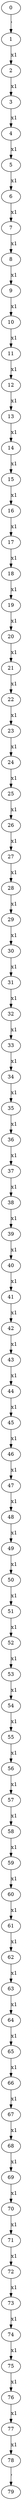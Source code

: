 digraph G {
0;1;2;3;4;5;6;7;8;9;10;11;12;13;14;15;16;17;18;19;20;21;22;23;24;25;26;27;28;29;30;31;32;33;34;35;36;37;38;39;40;41;42;43;44;45;46;47;48;49;50;51;52;53;54;55;56;57;58;59;60;61;62;63;64;65;66;67;68;69;70;71;72;73;74;75;76;77;78;79;
0 -> 1 [label="'"]1 -> 2 [label="x1"];
2 -> 3 [label="x1"];
3 -> 4 [label="x1"];
4 -> 5 [label="x1"];
5 -> 6 [label="x1"];
6 -> 7 [label="x1"];
7 -> 8 [label="x1"];
8 -> 9 [label="x1"];
9 -> 10 [label="x1"];
10 -> 11 [label="x1"];
11 -> 12 [label="x1"];
12 -> 13 [label="x1"];
13 -> 14 [label="x1"];
14 -> 15 [label="x1"];
15 -> 16 [label="x1"];
16 -> 17 [label="x1"];
17 -> 18 [label="x1"];
18 -> 19 [label="x1"];
19 -> 20 [label="x1"];
20 -> 21 [label="x1"];
21 -> 22 [label="x1"];
22 -> 23 [label="x1"];
23 -> 24 [label="x1"];
24 -> 25 [label="x1"];
25 -> 26 [label="x1"];
26 -> 27 [label="x1"];
27 -> 28 [label="x1"];
28 -> 29 [label="x1"];
29 -> 30 [label="x1"];
30 -> 31 [label="x1"];
31 -> 32 [label="x1"];
32 -> 33 [label="x1"];
33 -> 34 [label="x1"];
34 -> 35 [label="x1"];
35 -> 36 [label="x1"];
36 -> 37 [label="x1"];
37 -> 38 [label="x1"];
38 -> 39 [label="x1"];
39 -> 40 [label="x1"];
40 -> 41 [label="x1"];
41 -> 42 [label="x1"];
42 -> 43 [label="x1"];
43 -> 44 [label="x1"];
44 -> 45 [label="x1"];
45 -> 46 [label="x1"];
46 -> 47 [label="x1"];
47 -> 48 [label="x1"];
48 -> 49 [label="x1"];
49 -> 50 [label="x1"];
50 -> 51 [label="x1"];
51 -> 52 [label="x1"];
52 -> 53 [label="x1"];
53 -> 54 [label="x1"];
54 -> 55 [label="x1"];
55 -> 56 [label="x1"];
56 -> 57 [label="x1"];
57 -> 58 [label="x1"];
58 -> 59 [label="x1"];
59 -> 60 [label="x1"];
60 -> 61 [label="x1"];
61 -> 62 [label="x1"];
62 -> 63 [label="x1"];
63 -> 64 [label="x1"];
64 -> 65 [label="x1"];
65 -> 66 [label="x1"];
66 -> 67 [label="x1"];
67 -> 68 [label="x1"];
68 -> 69 [label="x1"];
69 -> 70 [label="x1"];
70 -> 71 [label="x1"];
71 -> 72 [label="x1"];
72 -> 73 [label="x1"];
73 -> 74 [label="x1"];
74 -> 75 [label="x1"];
75 -> 76 [label="x1"];
76 -> 77 [label="x1"];
77 -> 78 [label="x1"];
78 -> 79 [label="'"]
}